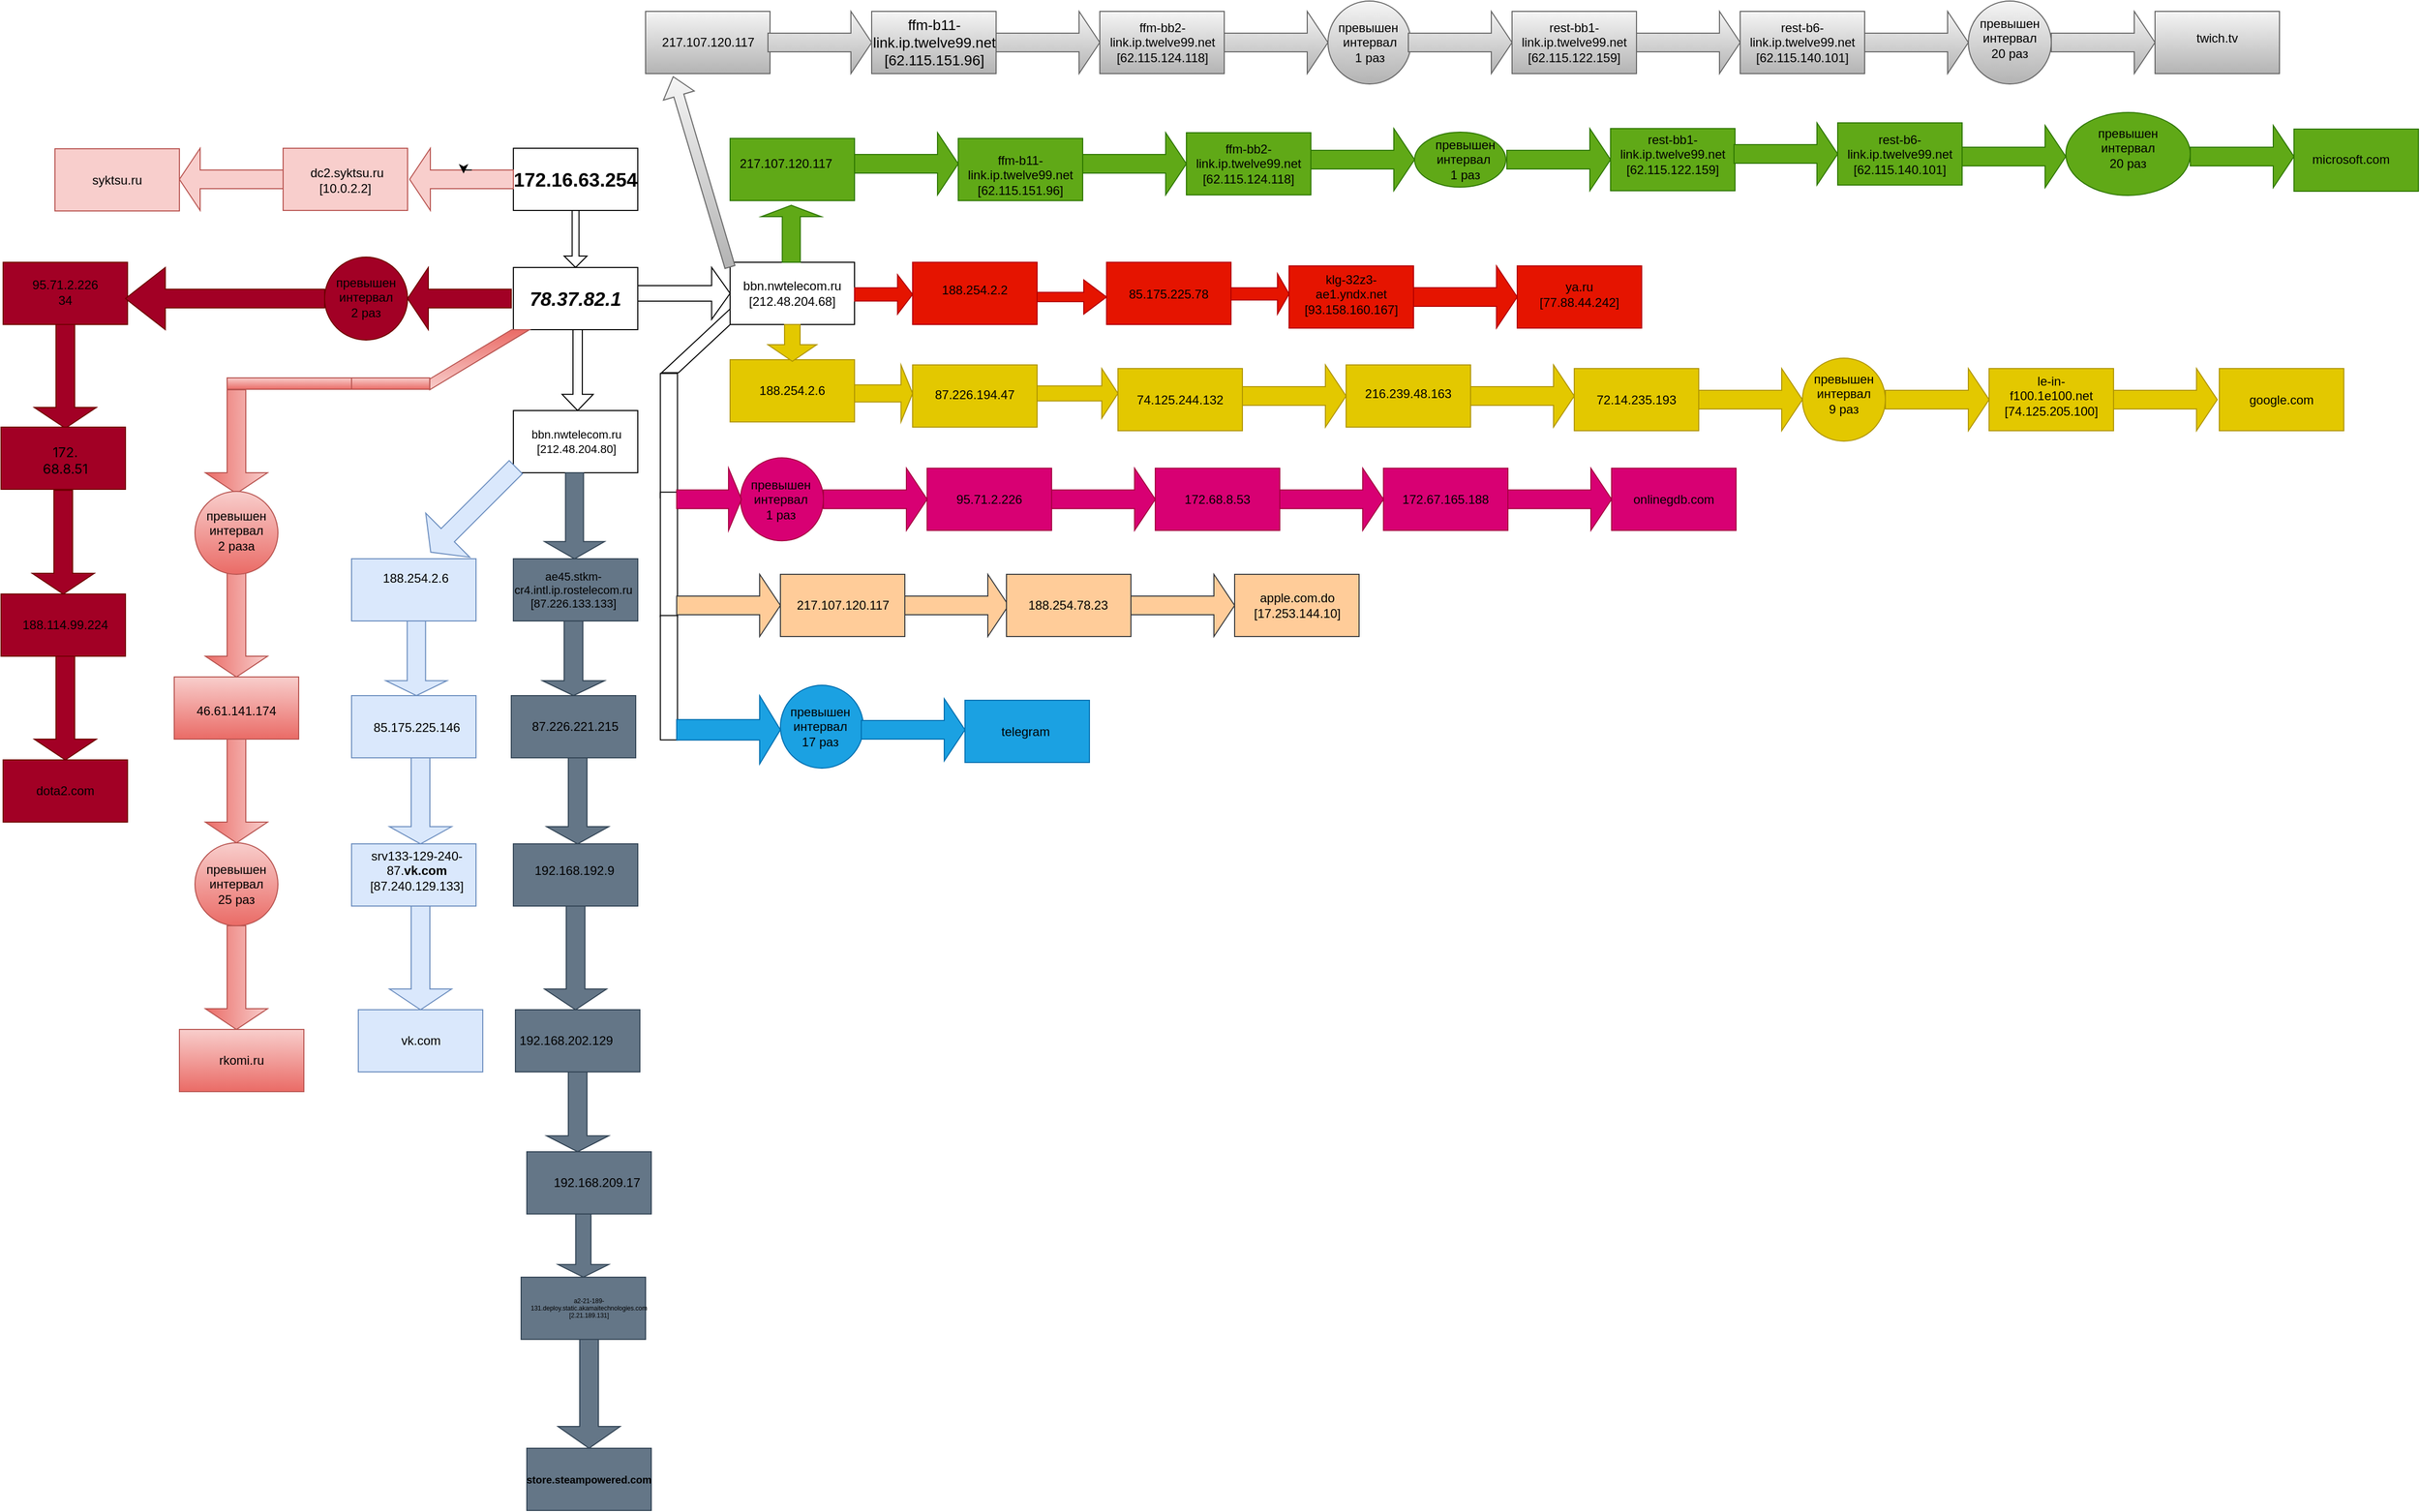 <mxfile version="24.7.14">
  <diagram name="Страница — 1" id="GY-MLNwlzy0YboAJLd_M">
    <mxGraphModel dx="4835" dy="3469" grid="1" gridSize="11" guides="1" tooltips="1" connect="1" arrows="1" fold="1" page="1" pageScale="1" pageWidth="827" pageHeight="1169" math="0" shadow="0">
      <root>
        <mxCell id="0" />
        <mxCell id="1" parent="0" />
        <mxCell id="PGxU8VDGN0wegS7x5cfL-422" value="" style="rounded=0;whiteSpace=wrap;html=1;" parent="1" vertex="1">
          <mxGeometry x="363" y="11" width="120" height="60" as="geometry" />
        </mxCell>
        <mxCell id="PGxU8VDGN0wegS7x5cfL-424" value="&lt;p align=&quot;center&quot; class=&quot;MsoNormal&quot;&gt;&lt;b&gt;&lt;span style=&quot;font-size: 14pt; line-height: 19.973px;&quot;&gt;172&lt;/span&gt;&lt;/b&gt;&lt;b style=&quot;background-color: initial;&quot;&gt;&lt;span style=&quot;font-size: 14pt; line-height: 19.973px;&quot;&gt;.16.63.254&lt;/span&gt;&lt;/b&gt;&lt;br&gt;&lt;/p&gt;" style="text;html=1;align=center;verticalAlign=middle;whiteSpace=wrap;rounded=0;" parent="1" vertex="1">
          <mxGeometry x="393" y="26" width="60" height="30" as="geometry" />
        </mxCell>
        <mxCell id="PGxU8VDGN0wegS7x5cfL-426" value="" style="shape=singleArrow;direction=south;whiteSpace=wrap;html=1;" parent="1" vertex="1">
          <mxGeometry x="412" y="71" width="22" height="55" as="geometry" />
        </mxCell>
        <mxCell id="PGxU8VDGN0wegS7x5cfL-427" value="" style="rounded=0;whiteSpace=wrap;html=1;" parent="1" vertex="1">
          <mxGeometry x="363" y="126" width="120" height="60" as="geometry" />
        </mxCell>
        <mxCell id="PGxU8VDGN0wegS7x5cfL-428" value="&lt;p class=&quot;MsoNormal&quot;&gt;&lt;b&gt;&lt;i&gt;&lt;span style=&quot;font-size: 14pt; line-height: 107%; font-family: Helvetica, sans-serif;&quot; lang=&quot;EN-US&quot;&gt;78.37.82.1&lt;/span&gt;&lt;/i&gt;&lt;/b&gt;&lt;span lang=&quot;EN-US&quot;&gt;&lt;/span&gt;&lt;/p&gt;" style="text;html=1;align=center;verticalAlign=middle;whiteSpace=wrap;rounded=0;" parent="1" vertex="1">
          <mxGeometry x="393" y="141" width="60" height="30" as="geometry" />
        </mxCell>
        <mxCell id="PGxU8VDGN0wegS7x5cfL-430" value="" style="rounded=0;whiteSpace=wrap;html=1;" parent="1" vertex="1">
          <mxGeometry x="363" y="264" width="120" height="60" as="geometry" />
        </mxCell>
        <mxCell id="PGxU8VDGN0wegS7x5cfL-431" value="&lt;p class=&quot;MsoNormal&quot;&gt;&lt;span lang=&quot;EN-US&quot;&gt;bbn.nwtelecom.ru&lt;br/&gt;[212.48.204.80]&lt;/span&gt;&lt;/p&gt;" style="text;html=1;align=center;verticalAlign=middle;whiteSpace=wrap;rounded=0;fontSize=11;" parent="1" vertex="1">
          <mxGeometry x="395" y="277" width="58" height="34" as="geometry" />
        </mxCell>
        <mxCell id="PGxU8VDGN0wegS7x5cfL-432" value="" style="shape=singleArrow;direction=south;whiteSpace=wrap;html=1;fillColor=#647687;fontColor=#ffffff;strokeColor=#314354;" parent="1" vertex="1">
          <mxGeometry x="393" y="324" width="58" height="83" as="geometry" />
        </mxCell>
        <mxCell id="PGxU8VDGN0wegS7x5cfL-433" value="" style="rounded=0;whiteSpace=wrap;html=1;fillColor=#647687;fontColor=#ffffff;strokeColor=#314354;" parent="1" vertex="1">
          <mxGeometry x="363" y="407" width="120" height="60" as="geometry" />
        </mxCell>
        <mxCell id="PGxU8VDGN0wegS7x5cfL-434" value="ae45.stkm-cr4.intl.ip.rostelecom.ru [87.226.133.133]" style="text;html=1;align=center;verticalAlign=middle;whiteSpace=wrap;rounded=0;fontSize=11;" parent="1" vertex="1">
          <mxGeometry x="391" y="422" width="60" height="30" as="geometry" />
        </mxCell>
        <mxCell id="PGxU8VDGN0wegS7x5cfL-435" value="" style="shape=singleArrow;direction=south;whiteSpace=wrap;html=1;fillColor=#647687;fontColor=#ffffff;strokeColor=#314354;" parent="1" vertex="1">
          <mxGeometry x="391" y="467" width="60" height="72" as="geometry" />
        </mxCell>
        <mxCell id="PGxU8VDGN0wegS7x5cfL-436" value="" style="rounded=0;whiteSpace=wrap;html=1;fillColor=#647687;fontColor=#ffffff;strokeColor=#314354;" parent="1" vertex="1">
          <mxGeometry x="361" y="539" width="120" height="60" as="geometry" />
        </mxCell>
        <mxCell id="PGxU8VDGN0wegS7x5cfL-437" value="&amp;nbsp;87.226.221.215" style="text;html=1;align=center;verticalAlign=middle;whiteSpace=wrap;rounded=0;" parent="1" vertex="1">
          <mxGeometry x="391" y="554" width="60" height="30" as="geometry" />
        </mxCell>
        <mxCell id="PGxU8VDGN0wegS7x5cfL-438" value="" style="shape=singleArrow;direction=south;whiteSpace=wrap;html=1;fillColor=#647687;fontColor=#ffffff;strokeColor=#314354;" parent="1" vertex="1">
          <mxGeometry x="395" y="599" width="60" height="83" as="geometry" />
        </mxCell>
        <mxCell id="PGxU8VDGN0wegS7x5cfL-439" value="" style="rounded=0;whiteSpace=wrap;html=1;fillColor=#647687;fontColor=#ffffff;strokeColor=#314354;" parent="1" vertex="1">
          <mxGeometry x="363" y="682" width="120" height="60" as="geometry" />
        </mxCell>
        <mxCell id="PGxU8VDGN0wegS7x5cfL-440" value="192.168.192.9" style="text;html=1;align=center;verticalAlign=middle;whiteSpace=wrap;rounded=0;" parent="1" vertex="1">
          <mxGeometry x="392" y="693" width="60" height="30" as="geometry" />
        </mxCell>
        <mxCell id="PGxU8VDGN0wegS7x5cfL-442" value="" style="rounded=0;whiteSpace=wrap;html=1;fillColor=#647687;fontColor=#ffffff;strokeColor=#314354;" parent="1" vertex="1">
          <mxGeometry x="365" y="842" width="120" height="60" as="geometry" />
        </mxCell>
        <mxCell id="PGxU8VDGN0wegS7x5cfL-443" value="192.168.202.129" style="text;html=1;align=center;verticalAlign=middle;whiteSpace=wrap;rounded=0;" parent="1" vertex="1">
          <mxGeometry x="384" y="857" width="60" height="30" as="geometry" />
        </mxCell>
        <mxCell id="PGxU8VDGN0wegS7x5cfL-444" value="" style="shape=singleArrow;direction=south;whiteSpace=wrap;html=1;fillColor=#647687;fontColor=#ffffff;strokeColor=#314354;" parent="1" vertex="1">
          <mxGeometry x="395" y="902" width="60" height="77" as="geometry" />
        </mxCell>
        <mxCell id="PGxU8VDGN0wegS7x5cfL-445" value="" style="rounded=0;whiteSpace=wrap;html=1;fillColor=#647687;fontColor=#ffffff;strokeColor=#314354;" parent="1" vertex="1">
          <mxGeometry x="376" y="979" width="120" height="60" as="geometry" />
        </mxCell>
        <mxCell id="PGxU8VDGN0wegS7x5cfL-446" value="&amp;nbsp;192.168.209.17" style="text;html=1;align=center;verticalAlign=middle;whiteSpace=wrap;rounded=0;" parent="1" vertex="1">
          <mxGeometry x="412" y="994" width="60" height="30" as="geometry" />
        </mxCell>
        <mxCell id="PGxU8VDGN0wegS7x5cfL-447" value="" style="shape=singleArrow;direction=south;whiteSpace=wrap;html=1;fillColor=#647687;fontColor=#ffffff;strokeColor=#314354;" parent="1" vertex="1">
          <mxGeometry x="406" y="1039" width="49" height="61" as="geometry" />
        </mxCell>
        <mxCell id="PGxU8VDGN0wegS7x5cfL-448" value="" style="rounded=0;whiteSpace=wrap;html=1;fillColor=#647687;fontColor=#ffffff;strokeColor=#314354;" parent="1" vertex="1">
          <mxGeometry x="370.5" y="1100" width="120" height="60" as="geometry" />
        </mxCell>
        <mxCell id="PGxU8VDGN0wegS7x5cfL-449" value="a2-21-189-131.deploy.static.akamaitechnologies.com [2.21.189.131]" style="text;html=1;align=center;verticalAlign=middle;whiteSpace=wrap;rounded=0;fontSize=6;" parent="1" vertex="1">
          <mxGeometry x="406" y="1115" width="60" height="30" as="geometry" />
        </mxCell>
        <mxCell id="PGxU8VDGN0wegS7x5cfL-454" value="" style="rounded=0;whiteSpace=wrap;html=1;fillColor=#dae8fc;strokeColor=#6c8ebf;" parent="1" vertex="1">
          <mxGeometry x="207" y="407" width="120" height="60" as="geometry" />
        </mxCell>
        <mxCell id="PGxU8VDGN0wegS7x5cfL-455" value="188.254.2.6" style="text;html=1;align=center;verticalAlign=middle;whiteSpace=wrap;rounded=0;" parent="1" vertex="1">
          <mxGeometry x="239" y="411" width="60" height="30" as="geometry" />
        </mxCell>
        <mxCell id="PGxU8VDGN0wegS7x5cfL-456" value="" style="shape=singleArrow;direction=west;whiteSpace=wrap;html=1;rotation=-45;fillColor=#dae8fc;strokeColor=#6c8ebf;" parent="1" vertex="1">
          <mxGeometry x="266.34" y="329.66" width="116" height="60" as="geometry" />
        </mxCell>
        <mxCell id="PGxU8VDGN0wegS7x5cfL-458" value="" style="rounded=0;whiteSpace=wrap;html=1;fillColor=#dae8fc;strokeColor=#6c8ebf;" parent="1" vertex="1">
          <mxGeometry x="207" y="539" width="120" height="60" as="geometry" />
        </mxCell>
        <mxCell id="PGxU8VDGN0wegS7x5cfL-459" value="85.175.225.146" style="text;html=1;align=center;verticalAlign=middle;whiteSpace=wrap;rounded=0;" parent="1" vertex="1">
          <mxGeometry x="240" y="555" width="60" height="30" as="geometry" />
        </mxCell>
        <mxCell id="PGxU8VDGN0wegS7x5cfL-460" value="" style="shape=singleArrow;direction=south;whiteSpace=wrap;html=1;fillColor=#dae8fc;strokeColor=#6c8ebf;" parent="1" vertex="1">
          <mxGeometry x="240" y="467" width="59" height="72" as="geometry" />
        </mxCell>
        <mxCell id="PGxU8VDGN0wegS7x5cfL-461" value="" style="rounded=0;whiteSpace=wrap;html=1;fillColor=#dae8fc;strokeColor=#6c8ebf;" parent="1" vertex="1">
          <mxGeometry x="207" y="682" width="120" height="60" as="geometry" />
        </mxCell>
        <mxCell id="PGxU8VDGN0wegS7x5cfL-462" value="srv133-129-240-87.&lt;b&gt;vk.com&lt;/b&gt; [87.240.129.133]" style="text;html=1;align=center;verticalAlign=middle;whiteSpace=wrap;rounded=0;" parent="1" vertex="1">
          <mxGeometry x="235.5" y="693" width="68" height="30" as="geometry" />
        </mxCell>
        <mxCell id="PGxU8VDGN0wegS7x5cfL-466" value="" style="shape=singleArrow;whiteSpace=wrap;html=1;" parent="1" vertex="1">
          <mxGeometry x="483" y="126" width="89" height="50" as="geometry" />
        </mxCell>
        <mxCell id="PGxU8VDGN0wegS7x5cfL-467" value="" style="rounded=0;whiteSpace=wrap;html=1;" parent="1" vertex="1">
          <mxGeometry x="572" y="121" width="120" height="60" as="geometry" />
        </mxCell>
        <mxCell id="PGxU8VDGN0wegS7x5cfL-468" value="bbn.nwtelecom.ru [212.48.204.68]" style="text;html=1;align=center;verticalAlign=middle;whiteSpace=wrap;rounded=0;" parent="1" vertex="1">
          <mxGeometry x="602" y="136" width="60" height="30" as="geometry" />
        </mxCell>
        <mxCell id="PGxU8VDGN0wegS7x5cfL-469" value="" style="shape=singleArrow;whiteSpace=wrap;html=1;arrowWidth=0.333;arrowSize=0.26;fillColor=#e51400;fontColor=#ffffff;strokeColor=#B20000;" parent="1" vertex="1">
          <mxGeometry x="692" y="133" width="56" height="38" as="geometry" />
        </mxCell>
        <mxCell id="PGxU8VDGN0wegS7x5cfL-470" value="" style="rounded=0;whiteSpace=wrap;html=1;fillColor=#e51400;fontColor=#ffffff;strokeColor=#B20000;" parent="1" vertex="1">
          <mxGeometry x="748" y="121" width="120" height="60" as="geometry" />
        </mxCell>
        <mxCell id="PGxU8VDGN0wegS7x5cfL-471" value="188.254.2.2" style="text;html=1;align=center;verticalAlign=middle;whiteSpace=wrap;rounded=0;" parent="1" vertex="1">
          <mxGeometry x="778" y="133" width="60" height="30" as="geometry" />
        </mxCell>
        <mxCell id="PGxU8VDGN0wegS7x5cfL-472" value="" style="shape=singleArrow;whiteSpace=wrap;html=1;arrowWidth=0.273;arrowSize=0.328;fillColor=#e51400;fontColor=#ffffff;strokeColor=#B20000;" parent="1" vertex="1">
          <mxGeometry x="868" y="138" width="67" height="33" as="geometry" />
        </mxCell>
        <mxCell id="PGxU8VDGN0wegS7x5cfL-473" value="" style="rounded=0;whiteSpace=wrap;html=1;fillColor=#e51400;fontColor=#ffffff;strokeColor=#B20000;" parent="1" vertex="1">
          <mxGeometry x="935" y="121" width="120" height="60" as="geometry" />
        </mxCell>
        <mxCell id="PGxU8VDGN0wegS7x5cfL-474" value="85.175.225.78" style="text;html=1;align=center;verticalAlign=middle;whiteSpace=wrap;rounded=0;" parent="1" vertex="1">
          <mxGeometry x="965" y="137" width="60" height="30" as="geometry" />
        </mxCell>
        <mxCell id="PGxU8VDGN0wegS7x5cfL-475" value="" style="shape=singleArrow;whiteSpace=wrap;html=1;fillColor=#e51400;fontColor=#ffffff;strokeColor=#B20000;" parent="1" vertex="1">
          <mxGeometry x="1055" y="132" width="56" height="39" as="geometry" />
        </mxCell>
        <mxCell id="PGxU8VDGN0wegS7x5cfL-476" value="" style="rounded=0;whiteSpace=wrap;html=1;fillColor=#e51400;fontColor=#ffffff;strokeColor=#B20000;" parent="1" vertex="1">
          <mxGeometry x="1111" y="124.5" width="120" height="60" as="geometry" />
        </mxCell>
        <mxCell id="PGxU8VDGN0wegS7x5cfL-477" value="klg-32z3-ae1.yndx.net [93.158.160.167]" style="text;html=1;align=center;verticalAlign=middle;whiteSpace=wrap;rounded=0;" parent="1" vertex="1">
          <mxGeometry x="1141" y="137" width="60" height="30" as="geometry" />
        </mxCell>
        <mxCell id="PGxU8VDGN0wegS7x5cfL-478" value="" style="shape=singleArrow;whiteSpace=wrap;html=1;fillColor=#e51400;fontColor=#ffffff;strokeColor=#B20000;" parent="1" vertex="1">
          <mxGeometry x="1231" y="124.5" width="100" height="60" as="geometry" />
        </mxCell>
        <mxCell id="PGxU8VDGN0wegS7x5cfL-479" value="" style="rounded=0;whiteSpace=wrap;html=1;fillColor=#e51400;fontColor=#ffffff;strokeColor=#B20000;" parent="1" vertex="1">
          <mxGeometry x="1331" y="124.5" width="120" height="60" as="geometry" />
        </mxCell>
        <mxCell id="PGxU8VDGN0wegS7x5cfL-480" value="ya.ru [77.88.44.242]" style="text;html=1;align=center;verticalAlign=middle;whiteSpace=wrap;rounded=0;" parent="1" vertex="1">
          <mxGeometry x="1361" y="137" width="60" height="30" as="geometry" />
        </mxCell>
        <mxCell id="PGxU8VDGN0wegS7x5cfL-482" value="" style="rounded=0;whiteSpace=wrap;html=1;fillColor=#e3c800;fontColor=#000000;strokeColor=#B09500;" parent="1" vertex="1">
          <mxGeometry x="572" y="215" width="120" height="60" as="geometry" />
        </mxCell>
        <mxCell id="PGxU8VDGN0wegS7x5cfL-483" value="188.254.2.6" style="text;html=1;align=center;verticalAlign=middle;whiteSpace=wrap;rounded=0;" parent="1" vertex="1">
          <mxGeometry x="602" y="230" width="60" height="30" as="geometry" />
        </mxCell>
        <mxCell id="PGxU8VDGN0wegS7x5cfL-484" value="" style="shape=singleArrow;direction=south;whiteSpace=wrap;html=1;arrowWidth=0.319;arrowSize=0.451;fillColor=#e3c800;fontColor=#000000;strokeColor=#B09500;" parent="1" vertex="1">
          <mxGeometry x="608.5" y="181" width="47" height="35.5" as="geometry" />
        </mxCell>
        <mxCell id="PGxU8VDGN0wegS7x5cfL-485" value="" style="shape=singleArrow;whiteSpace=wrap;html=1;fillColor=#e3c800;fontColor=#000000;strokeColor=#B09500;" parent="1" vertex="1">
          <mxGeometry x="692" y="220" width="56" height="55" as="geometry" />
        </mxCell>
        <mxCell id="PGxU8VDGN0wegS7x5cfL-486" value="" style="rounded=0;whiteSpace=wrap;html=1;fillColor=#e3c800;fontColor=#000000;strokeColor=#B09500;" parent="1" vertex="1">
          <mxGeometry x="748" y="220" width="120" height="60" as="geometry" />
        </mxCell>
        <mxCell id="PGxU8VDGN0wegS7x5cfL-487" value="87.226.194.47" style="text;html=1;align=center;verticalAlign=middle;whiteSpace=wrap;rounded=0;" parent="1" vertex="1">
          <mxGeometry x="778" y="234" width="60" height="30" as="geometry" />
        </mxCell>
        <mxCell id="PGxU8VDGN0wegS7x5cfL-488" value="" style="shape=singleArrow;whiteSpace=wrap;html=1;fillColor=#e3c800;fontColor=#000000;strokeColor=#B09500;" parent="1" vertex="1">
          <mxGeometry x="868" y="223.5" width="78" height="48" as="geometry" />
        </mxCell>
        <mxCell id="PGxU8VDGN0wegS7x5cfL-489" value="" style="rounded=0;whiteSpace=wrap;html=1;fillColor=#e3c800;fontColor=#000000;strokeColor=#B09500;" parent="1" vertex="1">
          <mxGeometry x="946" y="223.5" width="120" height="60" as="geometry" />
        </mxCell>
        <mxCell id="PGxU8VDGN0wegS7x5cfL-490" value="74.125.244.132" style="text;html=1;align=center;verticalAlign=middle;whiteSpace=wrap;rounded=0;" parent="1" vertex="1">
          <mxGeometry x="976" y="238.5" width="60" height="30" as="geometry" />
        </mxCell>
        <mxCell id="PGxU8VDGN0wegS7x5cfL-491" value="" style="shape=singleArrow;whiteSpace=wrap;html=1;fillColor=#e3c800;fontColor=#000000;strokeColor=#B09500;" parent="1" vertex="1">
          <mxGeometry x="1066" y="220" width="100" height="60" as="geometry" />
        </mxCell>
        <mxCell id="PGxU8VDGN0wegS7x5cfL-492" value="" style="rounded=0;whiteSpace=wrap;html=1;fillColor=#e3c800;fontColor=#000000;strokeColor=#B09500;" parent="1" vertex="1">
          <mxGeometry x="1166" y="220" width="120" height="60" as="geometry" />
        </mxCell>
        <mxCell id="PGxU8VDGN0wegS7x5cfL-493" value="216.239.48.163" style="text;html=1;align=center;verticalAlign=middle;whiteSpace=wrap;rounded=0;" parent="1" vertex="1">
          <mxGeometry x="1196" y="232.5" width="60" height="30" as="geometry" />
        </mxCell>
        <mxCell id="PGxU8VDGN0wegS7x5cfL-494" value="" style="shape=singleArrow;whiteSpace=wrap;html=1;fillColor=#e3c800;fontColor=#000000;strokeColor=#B09500;" parent="1" vertex="1">
          <mxGeometry x="1286" y="220" width="100" height="60" as="geometry" />
        </mxCell>
        <mxCell id="PGxU8VDGN0wegS7x5cfL-495" value="" style="rounded=0;whiteSpace=wrap;html=1;fillColor=#e3c800;fontColor=#000000;strokeColor=#B09500;" parent="1" vertex="1">
          <mxGeometry x="1386" y="223.5" width="120" height="60" as="geometry" />
        </mxCell>
        <mxCell id="PGxU8VDGN0wegS7x5cfL-496" value="72.14.235.193" style="text;html=1;align=center;verticalAlign=middle;whiteSpace=wrap;rounded=0;" parent="1" vertex="1">
          <mxGeometry x="1416" y="238.5" width="60" height="30" as="geometry" />
        </mxCell>
        <mxCell id="PGxU8VDGN0wegS7x5cfL-497" value="" style="shape=singleArrow;whiteSpace=wrap;html=1;fillColor=#e3c800;fontColor=#000000;strokeColor=#B09500;" parent="1" vertex="1">
          <mxGeometry x="1506" y="223.5" width="100" height="60" as="geometry" />
        </mxCell>
        <mxCell id="PGxU8VDGN0wegS7x5cfL-498" value="" style="rounded=0;whiteSpace=wrap;html=1;fillColor=#e3c800;fontColor=#000000;strokeColor=#B09500;" parent="1" vertex="1">
          <mxGeometry x="1786" y="223.5" width="120" height="60" as="geometry" />
        </mxCell>
        <mxCell id="PGxU8VDGN0wegS7x5cfL-499" value="le-in-f100.1e100.net [74.125.205.100]" style="text;html=1;align=center;verticalAlign=middle;whiteSpace=wrap;rounded=0;" parent="1" vertex="1">
          <mxGeometry x="1816" y="235" width="60" height="30" as="geometry" />
        </mxCell>
        <mxCell id="PGxU8VDGN0wegS7x5cfL-500" value="" style="shape=singleArrow;whiteSpace=wrap;html=1;fillColor=#e3c800;fontColor=#000000;strokeColor=#B09500;" parent="1" vertex="1">
          <mxGeometry x="1906" y="223.5" width="100" height="60" as="geometry" />
        </mxCell>
        <mxCell id="PGxU8VDGN0wegS7x5cfL-501" value="" style="rounded=0;whiteSpace=wrap;html=1;fillColor=#e3c800;fontColor=#000000;strokeColor=#B09500;" parent="1" vertex="1">
          <mxGeometry x="2008" y="223.5" width="120" height="60" as="geometry" />
        </mxCell>
        <mxCell id="PGxU8VDGN0wegS7x5cfL-502" value="google.com" style="text;html=1;align=center;verticalAlign=middle;whiteSpace=wrap;rounded=0;" parent="1" vertex="1">
          <mxGeometry x="2038" y="238.5" width="60" height="30" as="geometry" />
        </mxCell>
        <mxCell id="PGxU8VDGN0wegS7x5cfL-503" value="" style="ellipse;whiteSpace=wrap;html=1;aspect=fixed;fillColor=#e3c800;fontColor=#000000;strokeColor=#B09500;" parent="1" vertex="1">
          <mxGeometry x="1606" y="213.5" width="80" height="80" as="geometry" />
        </mxCell>
        <mxCell id="PGxU8VDGN0wegS7x5cfL-504" value="превышен интервал 9 раз" style="text;html=1;align=center;verticalAlign=middle;whiteSpace=wrap;rounded=0;" parent="1" vertex="1">
          <mxGeometry x="1616" y="232.5" width="60" height="30" as="geometry" />
        </mxCell>
        <mxCell id="PGxU8VDGN0wegS7x5cfL-506" value="" style="rounded=0;whiteSpace=wrap;html=1;fillColor=#f8cecc;strokeColor=#b85450;" parent="1" vertex="1">
          <mxGeometry x="141" y="11" width="120" height="60" as="geometry" />
        </mxCell>
        <mxCell id="PGxU8VDGN0wegS7x5cfL-507" value="&amp;nbsp;dc2.syktsu.ru [10.0.2.2]" style="text;html=1;align=center;verticalAlign=middle;whiteSpace=wrap;rounded=0;" parent="1" vertex="1">
          <mxGeometry x="171" y="26.5" width="60" height="30" as="geometry" />
        </mxCell>
        <mxCell id="PGxU8VDGN0wegS7x5cfL-508" value="" style="shape=singleArrow;direction=north;whiteSpace=wrap;html=1;fillColor=#60a917;fontColor=#ffffff;strokeColor=#2D7600;" parent="1" vertex="1">
          <mxGeometry x="602" y="66" width="58" height="55" as="geometry" />
        </mxCell>
        <mxCell id="PGxU8VDGN0wegS7x5cfL-509" value="" style="rounded=0;whiteSpace=wrap;html=1;fillColor=#60a917;fontColor=#ffffff;strokeColor=#2D7600;" parent="1" vertex="1">
          <mxGeometry x="572" y="1.5" width="120" height="60" as="geometry" />
        </mxCell>
        <mxCell id="PGxU8VDGN0wegS7x5cfL-510" value="217.107.120.117" style="text;html=1;align=center;verticalAlign=middle;whiteSpace=wrap;rounded=0;" parent="1" vertex="1">
          <mxGeometry x="595.5" y="11" width="60" height="30" as="geometry" />
        </mxCell>
        <mxCell id="PGxU8VDGN0wegS7x5cfL-511" value="" style="shape=singleArrow;whiteSpace=wrap;html=1;fillColor=#60a917;fontColor=#ffffff;strokeColor=#2D7600;" parent="1" vertex="1">
          <mxGeometry x="692" y="-4" width="100" height="60" as="geometry" />
        </mxCell>
        <mxCell id="PGxU8VDGN0wegS7x5cfL-512" value="" style="rounded=0;whiteSpace=wrap;html=1;fillColor=#60a917;fontColor=#ffffff;strokeColor=#2D7600;" parent="1" vertex="1">
          <mxGeometry x="792" y="1.5" width="120" height="60" as="geometry" />
        </mxCell>
        <mxCell id="PGxU8VDGN0wegS7x5cfL-513" value="ffm-b11-link.ip.twelve99.net [62.115.151.96]" style="text;html=1;align=center;verticalAlign=middle;whiteSpace=wrap;rounded=0;" parent="1" vertex="1">
          <mxGeometry x="822" y="22" width="60" height="30" as="geometry" />
        </mxCell>
        <mxCell id="PGxU8VDGN0wegS7x5cfL-514" value="" style="shape=singleArrow;whiteSpace=wrap;html=1;fillColor=#60a917;fontColor=#ffffff;strokeColor=#2D7600;" parent="1" vertex="1">
          <mxGeometry x="912" y="-4" width="100" height="60" as="geometry" />
        </mxCell>
        <mxCell id="PGxU8VDGN0wegS7x5cfL-515" value="" style="rounded=0;whiteSpace=wrap;html=1;fillColor=#60a917;fontColor=#ffffff;strokeColor=#2D7600;" parent="1" vertex="1">
          <mxGeometry x="1012" y="-4" width="120" height="60" as="geometry" />
        </mxCell>
        <mxCell id="PGxU8VDGN0wegS7x5cfL-516" value="ffm-bb2-link.ip.twelve99.net [62.115.124.118]" style="text;html=1;align=center;verticalAlign=middle;whiteSpace=wrap;rounded=0;" parent="1" vertex="1">
          <mxGeometry x="1042" y="11" width="60" height="30" as="geometry" />
        </mxCell>
        <mxCell id="PGxU8VDGN0wegS7x5cfL-517" value="" style="shape=singleArrow;whiteSpace=wrap;html=1;fillColor=#60a917;fontColor=#ffffff;strokeColor=#2D7600;" parent="1" vertex="1">
          <mxGeometry x="1132" y="-8" width="100" height="60" as="geometry" />
        </mxCell>
        <mxCell id="PGxU8VDGN0wegS7x5cfL-518" value="" style="rounded=0;whiteSpace=wrap;html=1;fillColor=#60a917;fontColor=#ffffff;strokeColor=#2D7600;" parent="1" vertex="1">
          <mxGeometry x="1421" y="-8" width="120" height="60" as="geometry" />
        </mxCell>
        <mxCell id="PGxU8VDGN0wegS7x5cfL-519" value="rest-bb1-link.ip.twelve99.net [62.115.122.159]" style="text;html=1;align=center;verticalAlign=middle;whiteSpace=wrap;rounded=0;" parent="1" vertex="1">
          <mxGeometry x="1451" y="1.5" width="60" height="30" as="geometry" />
        </mxCell>
        <mxCell id="PGxU8VDGN0wegS7x5cfL-520" value="" style="ellipse;whiteSpace=wrap;html=1;fillColor=#60a917;fontColor=#ffffff;strokeColor=#2D7600;" parent="1" vertex="1">
          <mxGeometry x="1232" y="-4.5" width="88" height="53" as="geometry" />
        </mxCell>
        <mxCell id="PGxU8VDGN0wegS7x5cfL-521" value="превышен интервал&amp;nbsp; 1 раз" style="text;html=1;align=center;verticalAlign=middle;whiteSpace=wrap;rounded=0;" parent="1" vertex="1">
          <mxGeometry x="1251" y="7" width="60" height="30" as="geometry" />
        </mxCell>
        <mxCell id="PGxU8VDGN0wegS7x5cfL-522" value="" style="shape=singleArrow;whiteSpace=wrap;html=1;fillColor=#60a917;fontColor=#ffffff;strokeColor=#2D7600;" parent="1" vertex="1">
          <mxGeometry x="1540" y="-13.5" width="100" height="60" as="geometry" />
        </mxCell>
        <mxCell id="PGxU8VDGN0wegS7x5cfL-523" value="" style="rounded=0;whiteSpace=wrap;html=1;fillColor=#60a917;fontColor=#ffffff;strokeColor=#2D7600;" parent="1" vertex="1">
          <mxGeometry x="1640" y="-13.5" width="120" height="60" as="geometry" />
        </mxCell>
        <UserObject label="rest-b6-link.ip.twelve99.net [62.115.140.101]" link="rest-b6-link.ip.twelve99.net [62.115.140.101]" id="PGxU8VDGN0wegS7x5cfL-524">
          <mxCell style="text;html=1;align=center;verticalAlign=middle;whiteSpace=wrap;rounded=0;" parent="1" vertex="1">
            <mxGeometry x="1670" y="1.5" width="60" height="30" as="geometry" />
          </mxCell>
        </UserObject>
        <mxCell id="PGxU8VDGN0wegS7x5cfL-525" value="" style="shape=singleArrow;whiteSpace=wrap;html=1;fillColor=#60a917;fontColor=#ffffff;strokeColor=#2D7600;" parent="1" vertex="1">
          <mxGeometry x="1760" y="-11" width="100" height="60" as="geometry" />
        </mxCell>
        <mxCell id="PGxU8VDGN0wegS7x5cfL-528" value="" style="ellipse;whiteSpace=wrap;html=1;fillColor=#60a917;fontColor=#ffffff;strokeColor=#2D7600;" parent="1" vertex="1">
          <mxGeometry x="1860" y="-23.5" width="120" height="80" as="geometry" />
        </mxCell>
        <mxCell id="PGxU8VDGN0wegS7x5cfL-529" value="превышен интервал 20 раз" style="text;html=1;align=center;verticalAlign=middle;whiteSpace=wrap;rounded=0;" parent="1" vertex="1">
          <mxGeometry x="1890" y="-4" width="60" height="30" as="geometry" />
        </mxCell>
        <mxCell id="YT3_mh6qFji9WtJDmBx7-2" value="" style="shape=singleArrow;direction=south;whiteSpace=wrap;html=1;fillColor=#647687;fontColor=#ffffff;strokeColor=#314354;" parent="1" vertex="1">
          <mxGeometry x="406" y="1160" width="60" height="105" as="geometry" />
        </mxCell>
        <mxCell id="YT3_mh6qFji9WtJDmBx7-3" value="" style="rounded=0;whiteSpace=wrap;html=1;fillColor=#647687;fontColor=#ffffff;strokeColor=#314354;" parent="1" vertex="1">
          <mxGeometry x="376" y="1265" width="120" height="60" as="geometry" />
        </mxCell>
        <mxCell id="YT3_mh6qFji9WtJDmBx7-4" value="store.steampowered.com" style="text;html=1;align=center;verticalAlign=middle;whiteSpace=wrap;rounded=0;fontStyle=1;fontSize=10;" parent="1" vertex="1">
          <mxGeometry x="406" y="1280" width="60" height="30" as="geometry" />
        </mxCell>
        <mxCell id="YT3_mh6qFji9WtJDmBx7-5" value="" style="shape=singleArrow;direction=south;whiteSpace=wrap;html=1;" parent="1" vertex="1">
          <mxGeometry x="410" y="186" width="30" height="78" as="geometry" />
        </mxCell>
        <mxCell id="YT3_mh6qFji9WtJDmBx7-6" value="" style="shape=singleArrow;whiteSpace=wrap;html=1;fillColor=#60a917;fontColor=#ffffff;strokeColor=#2D7600;" parent="1" vertex="1">
          <mxGeometry x="1980" y="-11" width="100" height="60" as="geometry" />
        </mxCell>
        <mxCell id="YT3_mh6qFji9WtJDmBx7-8" value="" style="rounded=0;whiteSpace=wrap;html=1;fillColor=#60a917;fontColor=#ffffff;strokeColor=#2D7600;" parent="1" vertex="1">
          <mxGeometry x="2080" y="-7.5" width="120" height="60" as="geometry" />
        </mxCell>
        <mxCell id="YT3_mh6qFji9WtJDmBx7-9" value="microsoft.com" style="text;html=1;align=center;verticalAlign=middle;whiteSpace=wrap;rounded=0;" parent="1" vertex="1">
          <mxGeometry x="2105" y="7" width="60" height="30" as="geometry" />
        </mxCell>
        <mxCell id="YT3_mh6qFji9WtJDmBx7-10" value="" style="shape=singleArrow;direction=west;whiteSpace=wrap;html=1;fillColor=#f8cecc;strokeColor=#b85450;" parent="1" vertex="1">
          <mxGeometry x="41" y="11" width="100" height="60" as="geometry" />
        </mxCell>
        <mxCell id="YT3_mh6qFji9WtJDmBx7-11" value="" style="shape=singleArrow;direction=west;whiteSpace=wrap;html=1;fillColor=#f8cecc;strokeColor=#b85450;" parent="1" vertex="1">
          <mxGeometry x="263" y="11" width="100" height="60" as="geometry" />
        </mxCell>
        <mxCell id="YT3_mh6qFji9WtJDmBx7-12" value="" style="rounded=0;whiteSpace=wrap;html=1;fillColor=#f8cecc;strokeColor=#b85450;" parent="1" vertex="1">
          <mxGeometry x="-79" y="11.5" width="120" height="60" as="geometry" />
        </mxCell>
        <mxCell id="YT3_mh6qFji9WtJDmBx7-13" value="syktsu.ru" style="text;html=1;align=center;verticalAlign=middle;whiteSpace=wrap;rounded=0;" parent="1" vertex="1">
          <mxGeometry x="-49" y="26.5" width="60" height="30" as="geometry" />
        </mxCell>
        <mxCell id="YT3_mh6qFji9WtJDmBx7-14" style="edgeStyle=orthogonalEdgeStyle;rounded=0;orthogonalLoop=1;jettySize=auto;html=1;exitX=0;exitY=0;exitDx=40;exitDy=39;exitPerimeter=0;entryX=0.48;entryY=0.593;entryDx=0;entryDy=0;entryPerimeter=0;" parent="1" source="YT3_mh6qFji9WtJDmBx7-11" target="YT3_mh6qFji9WtJDmBx7-11" edge="1">
          <mxGeometry relative="1" as="geometry" />
        </mxCell>
        <mxCell id="YT3_mh6qFji9WtJDmBx7-19" value="" style="shape=singleArrow;direction=south;whiteSpace=wrap;html=1;fillColor=#dae8fc;strokeColor=#6c8ebf;" parent="1" vertex="1">
          <mxGeometry x="243.5" y="599" width="60" height="83" as="geometry" />
        </mxCell>
        <mxCell id="YT3_mh6qFji9WtJDmBx7-21" value="" style="shape=singleArrow;direction=south;whiteSpace=wrap;html=1;fillColor=#dae8fc;strokeColor=#6c8ebf;" parent="1" vertex="1">
          <mxGeometry x="243.5" y="742" width="60" height="100" as="geometry" />
        </mxCell>
        <mxCell id="YT3_mh6qFji9WtJDmBx7-22" value="" style="rounded=0;whiteSpace=wrap;html=1;fillColor=#dae8fc;strokeColor=#6c8ebf;" parent="1" vertex="1">
          <mxGeometry x="213.5" y="842" width="120" height="60" as="geometry" />
        </mxCell>
        <mxCell id="YT3_mh6qFji9WtJDmBx7-23" value="vk.com" style="text;html=1;align=center;verticalAlign=middle;whiteSpace=wrap;rounded=0;" parent="1" vertex="1">
          <mxGeometry x="243.5" y="857" width="60" height="30" as="geometry" />
        </mxCell>
        <mxCell id="YT3_mh6qFji9WtJDmBx7-28" value="" style="shape=singleArrow;direction=south;whiteSpace=wrap;html=1;fillColor=#647687;fontColor=#ffffff;strokeColor=#314354;" parent="1" vertex="1">
          <mxGeometry x="393" y="742" width="60" height="100" as="geometry" />
        </mxCell>
        <mxCell id="YT3_mh6qFji9WtJDmBx7-31" value="" style="shape=singleArrow;whiteSpace=wrap;html=1;fillColor=#e3c800;fontColor=#000000;strokeColor=#B09500;" parent="1" vertex="1">
          <mxGeometry x="1686" y="223.5" width="100" height="60" as="geometry" />
        </mxCell>
        <mxCell id="YT3_mh6qFji9WtJDmBx7-33" value="" style="shape=singleArrow;whiteSpace=wrap;html=1;fillColor=#60a917;fontColor=#ffffff;strokeColor=#2D7600;" parent="1" vertex="1">
          <mxGeometry x="1321" y="-8" width="100" height="60" as="geometry" />
        </mxCell>
        <mxCell id="YT3_mh6qFji9WtJDmBx7-38" value="" style="shape=flexArrow;endArrow=classic;html=1;rounded=0;fillColor=#f5f5f5;gradientColor=#b3b3b3;strokeColor=#666666;" parent="1" edge="1">
          <mxGeometry width="50" height="50" relative="1" as="geometry">
            <mxPoint x="572" y="126" as="sourcePoint" />
            <mxPoint x="517" y="-58.5" as="targetPoint" />
          </mxGeometry>
        </mxCell>
        <mxCell id="YT3_mh6qFji9WtJDmBx7-39" value="" style="rounded=0;whiteSpace=wrap;html=1;fillColor=#f5f5f5;gradientColor=#b3b3b3;strokeColor=#666666;" parent="1" vertex="1">
          <mxGeometry x="490.5" y="-121" width="120" height="60" as="geometry" />
        </mxCell>
        <mxCell id="YT3_mh6qFji9WtJDmBx7-40" value="217.107.120.117" style="text;html=1;align=center;verticalAlign=middle;whiteSpace=wrap;rounded=0;" parent="1" vertex="1">
          <mxGeometry x="520.5" y="-106" width="60" height="30" as="geometry" />
        </mxCell>
        <mxCell id="YT3_mh6qFji9WtJDmBx7-42" value="" style="shape=singleArrow;whiteSpace=wrap;html=1;fillColor=#f5f5f5;gradientColor=#b3b3b3;strokeColor=#666666;" parent="1" vertex="1">
          <mxGeometry x="608.5" y="-121" width="100" height="60" as="geometry" />
        </mxCell>
        <mxCell id="YT3_mh6qFji9WtJDmBx7-43" value="" style="rounded=0;whiteSpace=wrap;html=1;fillColor=#f5f5f5;gradientColor=#b3b3b3;strokeColor=#666666;" parent="1" vertex="1">
          <mxGeometry x="708.5" y="-121" width="120" height="60" as="geometry" />
        </mxCell>
        <mxCell id="YT3_mh6qFji9WtJDmBx7-44" value="&lt;font face=&quot;Helvetica, sans-serif&quot;&gt;&lt;span style=&quot;font-size: 14px;&quot;&gt;ffm-b11-link.ip.twelve99.net [62.115.151.96]&lt;/span&gt;&lt;/font&gt;" style="text;html=1;align=center;verticalAlign=middle;whiteSpace=wrap;rounded=0;" parent="1" vertex="1">
          <mxGeometry x="738.5" y="-106" width="60" height="30" as="geometry" />
        </mxCell>
        <mxCell id="YT3_mh6qFji9WtJDmBx7-45" value="" style="shape=singleArrow;whiteSpace=wrap;html=1;fillColor=#f5f5f5;gradientColor=#b3b3b3;strokeColor=#666666;" parent="1" vertex="1">
          <mxGeometry x="828.5" y="-121" width="100" height="60" as="geometry" />
        </mxCell>
        <mxCell id="YT3_mh6qFji9WtJDmBx7-46" value="" style="rounded=0;whiteSpace=wrap;html=1;fillColor=#f5f5f5;gradientColor=#b3b3b3;strokeColor=#666666;" parent="1" vertex="1">
          <mxGeometry x="928.5" y="-121" width="120" height="60" as="geometry" />
        </mxCell>
        <mxCell id="YT3_mh6qFji9WtJDmBx7-48" value="ffm-bb2-link.ip.twelve99.net [62.115.124.118]" style="text;html=1;align=center;verticalAlign=middle;whiteSpace=wrap;rounded=0;" parent="1" vertex="1">
          <mxGeometry x="958.5" y="-106" width="60" height="30" as="geometry" />
        </mxCell>
        <mxCell id="YT3_mh6qFji9WtJDmBx7-49" value="" style="shape=singleArrow;whiteSpace=wrap;html=1;fillColor=#f5f5f5;gradientColor=#b3b3b3;strokeColor=#666666;" parent="1" vertex="1">
          <mxGeometry x="1048.5" y="-121" width="100" height="60" as="geometry" />
        </mxCell>
        <mxCell id="YT3_mh6qFji9WtJDmBx7-50" value="" style="rounded=0;whiteSpace=wrap;html=1;fillColor=#f5f5f5;gradientColor=#b3b3b3;strokeColor=#666666;" parent="1" vertex="1">
          <mxGeometry x="1326" y="-121" width="120" height="60" as="geometry" />
        </mxCell>
        <mxCell id="YT3_mh6qFji9WtJDmBx7-51" value="rest-bb1-link.ip.twelve99.net [62.115.122.159]" style="text;html=1;align=center;verticalAlign=middle;whiteSpace=wrap;rounded=0;" parent="1" vertex="1">
          <mxGeometry x="1356" y="-106" width="60" height="30" as="geometry" />
        </mxCell>
        <mxCell id="YT3_mh6qFji9WtJDmBx7-52" value="" style="ellipse;whiteSpace=wrap;html=1;aspect=fixed;fillColor=#f5f5f5;gradientColor=#b3b3b3;strokeColor=#666666;" parent="1" vertex="1">
          <mxGeometry x="1148.5" y="-131" width="80" height="80" as="geometry" />
        </mxCell>
        <mxCell id="YT3_mh6qFji9WtJDmBx7-53" value="превышен&amp;nbsp;&lt;div&gt;интервал 1 раз&lt;/div&gt;" style="text;html=1;align=center;verticalAlign=middle;whiteSpace=wrap;rounded=0;" parent="1" vertex="1">
          <mxGeometry x="1158.5" y="-106" width="60" height="30" as="geometry" />
        </mxCell>
        <mxCell id="YT3_mh6qFji9WtJDmBx7-55" value="" style="shape=singleArrow;whiteSpace=wrap;html=1;fillColor=#f5f5f5;gradientColor=#b3b3b3;strokeColor=#666666;" parent="1" vertex="1">
          <mxGeometry x="1226" y="-121" width="100" height="60" as="geometry" />
        </mxCell>
        <mxCell id="YT3_mh6qFji9WtJDmBx7-56" value="" style="shape=singleArrow;whiteSpace=wrap;html=1;fillColor=#f5f5f5;gradientColor=#b3b3b3;strokeColor=#666666;" parent="1" vertex="1">
          <mxGeometry x="1446" y="-121" width="100" height="60" as="geometry" />
        </mxCell>
        <mxCell id="YT3_mh6qFji9WtJDmBx7-57" value="" style="rounded=0;whiteSpace=wrap;html=1;fillColor=#f5f5f5;gradientColor=#b3b3b3;strokeColor=#666666;" parent="1" vertex="1">
          <mxGeometry x="1546" y="-121" width="120" height="60" as="geometry" />
        </mxCell>
        <mxCell id="YT3_mh6qFji9WtJDmBx7-58" value="rest-b6-link.ip.twelve99.net [62.115.140.101]" style="text;html=1;align=center;verticalAlign=middle;whiteSpace=wrap;rounded=0;" parent="1" vertex="1">
          <mxGeometry x="1576" y="-106" width="60" height="30" as="geometry" />
        </mxCell>
        <mxCell id="YT3_mh6qFji9WtJDmBx7-59" value="" style="shape=singleArrow;whiteSpace=wrap;html=1;fillColor=#f5f5f5;gradientColor=#b3b3b3;strokeColor=#666666;" parent="1" vertex="1">
          <mxGeometry x="1666" y="-121" width="100" height="60" as="geometry" />
        </mxCell>
        <mxCell id="YT3_mh6qFji9WtJDmBx7-60" value="" style="ellipse;whiteSpace=wrap;html=1;aspect=fixed;fillColor=#f5f5f5;gradientColor=#b3b3b3;strokeColor=#666666;" parent="1" vertex="1">
          <mxGeometry x="1766" y="-131" width="80" height="80" as="geometry" />
        </mxCell>
        <mxCell id="YT3_mh6qFji9WtJDmBx7-61" value="превышен интервал&lt;div&gt;20 раз&lt;/div&gt;" style="text;html=1;align=center;verticalAlign=middle;whiteSpace=wrap;rounded=0;" parent="1" vertex="1">
          <mxGeometry x="1776" y="-110" width="60" height="30" as="geometry" />
        </mxCell>
        <mxCell id="YT3_mh6qFji9WtJDmBx7-62" value="" style="shape=singleArrow;whiteSpace=wrap;html=1;fillColor=#f5f5f5;gradientColor=#b3b3b3;strokeColor=#666666;" parent="1" vertex="1">
          <mxGeometry x="1846" y="-121" width="100" height="60" as="geometry" />
        </mxCell>
        <mxCell id="YT3_mh6qFji9WtJDmBx7-63" value="" style="rounded=0;whiteSpace=wrap;html=1;fillColor=#f5f5f5;gradientColor=#b3b3b3;strokeColor=#666666;" parent="1" vertex="1">
          <mxGeometry x="1946" y="-121" width="120" height="60" as="geometry" />
        </mxCell>
        <mxCell id="YT3_mh6qFji9WtJDmBx7-65" value="twich.tv" style="text;html=1;align=center;verticalAlign=middle;whiteSpace=wrap;rounded=0;" parent="1" vertex="1">
          <mxGeometry x="1976" y="-110" width="60" height="30" as="geometry" />
        </mxCell>
        <mxCell id="YT3_mh6qFji9WtJDmBx7-66" value="" style="shape=singleArrow;direction=west;whiteSpace=wrap;html=1;fillColor=#a20025;strokeColor=#6F0000;fontColor=#ffffff;" parent="1" vertex="1">
          <mxGeometry x="261" y="126" width="100" height="60" as="geometry" />
        </mxCell>
        <mxCell id="YT3_mh6qFji9WtJDmBx7-68" value="" style="rounded=0;whiteSpace=wrap;html=1;fillColor=#a20025;fontColor=#ffffff;strokeColor=#6F0000;" parent="1" vertex="1">
          <mxGeometry x="-129" y="121" width="120" height="60" as="geometry" />
        </mxCell>
        <mxCell id="YT3_mh6qFji9WtJDmBx7-69" value="" style="ellipse;whiteSpace=wrap;html=1;aspect=fixed;fillColor=#a20025;fontColor=#ffffff;strokeColor=#6F0000;" parent="1" vertex="1">
          <mxGeometry x="181" y="116" width="80" height="80" as="geometry" />
        </mxCell>
        <mxCell id="YT3_mh6qFji9WtJDmBx7-70" value="превышен интервал 2 раз" style="text;html=1;align=center;verticalAlign=middle;whiteSpace=wrap;rounded=0;" parent="1" vertex="1">
          <mxGeometry x="191" y="139.5" width="60" height="30" as="geometry" />
        </mxCell>
        <mxCell id="YT3_mh6qFji9WtJDmBx7-71" value="" style="shape=singleArrow;direction=west;whiteSpace=wrap;html=1;fillColor=#a20025;fontColor=#ffffff;strokeColor=#6F0000;" parent="1" vertex="1">
          <mxGeometry x="-11" y="126" width="192" height="60" as="geometry" />
        </mxCell>
        <mxCell id="YT3_mh6qFji9WtJDmBx7-72" value="95.71.2.226 34" style="text;html=1;align=center;verticalAlign=middle;whiteSpace=wrap;rounded=0;" parent="1" vertex="1">
          <mxGeometry x="-99" y="135" width="60" height="30" as="geometry" />
        </mxCell>
        <mxCell id="YT3_mh6qFji9WtJDmBx7-73" value="" style="shape=singleArrow;direction=south;whiteSpace=wrap;html=1;fillColor=#a20025;fontColor=#ffffff;strokeColor=#6F0000;" parent="1" vertex="1">
          <mxGeometry x="-99" y="181" width="60" height="100" as="geometry" />
        </mxCell>
        <mxCell id="YT3_mh6qFji9WtJDmBx7-74" value="" style="rounded=0;whiteSpace=wrap;html=1;fillColor=#a20025;fontColor=#ffffff;strokeColor=#6F0000;" parent="1" vertex="1">
          <mxGeometry x="-131" y="280" width="120" height="60" as="geometry" />
        </mxCell>
        <mxCell id="YT3_mh6qFji9WtJDmBx7-75" value="&lt;p style=&quot;line-height: 100%;&quot;&gt;&lt;/p&gt;&lt;div style=&quot;text-align: center;&quot;&gt;&lt;font face=&quot;-apple-system, BlinkMacSystemFont, Roboto, Open Sans, Helvetica Neue, Noto Sans Armenian, Noto Sans Bengali, Noto Sans Cherokee, Noto Sans Devanagari, Noto Sans Ethiopic, Noto Sans Georgian, Noto Sans Hebrew, Noto Sans Kannada, Noto Sans Khmer, Noto Sans Lao, Noto Sans Osmanya, Noto Sans Tamil, Noto Sans Telugu, Noto Sans Thai, sans-serif&quot;&gt;&lt;span style=&quot;font-size: 13px;&quot;&gt;172. 68.8.51&lt;/span&gt;&lt;/font&gt;&lt;br&gt;&lt;/div&gt;&lt;p&gt;&lt;/p&gt;" style="text;html=1;align=center;verticalAlign=middle;whiteSpace=wrap;rounded=0;" parent="1" vertex="1">
          <mxGeometry x="-99" y="296.5" width="60" height="30" as="geometry" />
        </mxCell>
        <mxCell id="YT3_mh6qFji9WtJDmBx7-76" value="" style="shape=singleArrow;direction=south;whiteSpace=wrap;html=1;fillColor=#a20025;fontColor=#ffffff;strokeColor=#6F0000;" parent="1" vertex="1">
          <mxGeometry x="-101" y="341" width="60" height="100" as="geometry" />
        </mxCell>
        <mxCell id="YT3_mh6qFji9WtJDmBx7-77" value="" style="rounded=0;whiteSpace=wrap;html=1;fillColor=#a20025;fontColor=#ffffff;strokeColor=#6F0000;" parent="1" vertex="1">
          <mxGeometry x="-131" y="441" width="120" height="60" as="geometry" />
        </mxCell>
        <mxCell id="YT3_mh6qFji9WtJDmBx7-78" value="188.114.99.224" style="text;html=1;align=center;verticalAlign=middle;whiteSpace=wrap;rounded=0;" parent="1" vertex="1">
          <mxGeometry x="-99" y="456" width="60" height="30" as="geometry" />
        </mxCell>
        <mxCell id="YT3_mh6qFji9WtJDmBx7-80" value="" style="shape=singleArrow;direction=south;whiteSpace=wrap;html=1;fillColor=#a20025;fontColor=#ffffff;strokeColor=#6F0000;" parent="1" vertex="1">
          <mxGeometry x="-99" y="501" width="60" height="100" as="geometry" />
        </mxCell>
        <mxCell id="YT3_mh6qFji9WtJDmBx7-81" value="" style="rounded=0;whiteSpace=wrap;html=1;fillColor=#a20025;fontColor=#ffffff;strokeColor=#6F0000;" parent="1" vertex="1">
          <mxGeometry x="-129" y="601" width="120" height="60" as="geometry" />
        </mxCell>
        <mxCell id="YT3_mh6qFji9WtJDmBx7-82" value="dota2.com" style="text;html=1;align=center;verticalAlign=middle;whiteSpace=wrap;rounded=0;" parent="1" vertex="1">
          <mxGeometry x="-99" y="616" width="60" height="30" as="geometry" />
        </mxCell>
        <mxCell id="YT3_mh6qFji9WtJDmBx7-84" value="" style="rounded=0;whiteSpace=wrap;html=1;fillColor=#d80073;fontColor=#ffffff;strokeColor=#A50040;" parent="1" vertex="1">
          <mxGeometry x="762" y="319.66" width="120" height="60" as="geometry" />
        </mxCell>
        <mxCell id="YT3_mh6qFji9WtJDmBx7-85" value="" style="ellipse;whiteSpace=wrap;html=1;aspect=fixed;fillColor=#d80073;fontColor=#ffffff;strokeColor=#A50040;" parent="1" vertex="1">
          <mxGeometry x="582" y="309.66" width="80" height="80" as="geometry" />
        </mxCell>
        <mxCell id="YT3_mh6qFji9WtJDmBx7-86" value="превышен интервал 1 раз" style="text;html=1;align=center;verticalAlign=middle;whiteSpace=wrap;rounded=0;" parent="1" vertex="1">
          <mxGeometry x="590.5" y="334.66" width="60" height="30" as="geometry" />
        </mxCell>
        <mxCell id="YT3_mh6qFji9WtJDmBx7-89" value="" style="shape=singleArrow;whiteSpace=wrap;html=1;fillColor=#d80073;fontColor=#ffffff;strokeColor=#A50040;" parent="1" vertex="1">
          <mxGeometry x="662" y="319.66" width="100" height="60" as="geometry" />
        </mxCell>
        <mxCell id="YT3_mh6qFji9WtJDmBx7-90" value="95.71.2.226" style="text;html=1;align=center;verticalAlign=middle;whiteSpace=wrap;rounded=0;" parent="1" vertex="1">
          <mxGeometry x="792" y="334.66" width="60" height="30" as="geometry" />
        </mxCell>
        <mxCell id="YT3_mh6qFji9WtJDmBx7-91" value="" style="shape=singleArrow;whiteSpace=wrap;html=1;fillColor=#d80073;fontColor=#ffffff;strokeColor=#A50040;" parent="1" vertex="1">
          <mxGeometry x="882" y="319.66" width="100" height="60" as="geometry" />
        </mxCell>
        <mxCell id="YT3_mh6qFji9WtJDmBx7-92" value="" style="rounded=0;whiteSpace=wrap;html=1;fillColor=#d80073;fontColor=#ffffff;strokeColor=#A50040;" parent="1" vertex="1">
          <mxGeometry x="982" y="319.66" width="120" height="60" as="geometry" />
        </mxCell>
        <mxCell id="YT3_mh6qFji9WtJDmBx7-93" value="172.68.8.53" style="text;html=1;align=center;verticalAlign=middle;whiteSpace=wrap;rounded=0;" parent="1" vertex="1">
          <mxGeometry x="1012" y="334.66" width="60" height="30" as="geometry" />
        </mxCell>
        <mxCell id="YT3_mh6qFji9WtJDmBx7-94" value="" style="shape=singleArrow;whiteSpace=wrap;html=1;fillColor=#d80073;fontColor=#ffffff;strokeColor=#A50040;" parent="1" vertex="1">
          <mxGeometry x="1102" y="319.66" width="100" height="60" as="geometry" />
        </mxCell>
        <mxCell id="YT3_mh6qFji9WtJDmBx7-95" value="Text" style="text;html=1;align=center;verticalAlign=middle;whiteSpace=wrap;rounded=0;" parent="1" vertex="1">
          <mxGeometry x="1228.5" y="334.66" width="60" height="30" as="geometry" />
        </mxCell>
        <mxCell id="YT3_mh6qFji9WtJDmBx7-96" value="" style="rounded=0;whiteSpace=wrap;html=1;fillColor=#d80073;fontColor=#ffffff;strokeColor=#A50040;" parent="1" vertex="1">
          <mxGeometry x="1202" y="319.66" width="120" height="60" as="geometry" />
        </mxCell>
        <mxCell id="YT3_mh6qFji9WtJDmBx7-97" value="172.67.165.188" style="text;html=1;align=center;verticalAlign=middle;whiteSpace=wrap;rounded=0;" parent="1" vertex="1">
          <mxGeometry x="1232" y="334.66" width="60" height="30" as="geometry" />
        </mxCell>
        <mxCell id="YT3_mh6qFji9WtJDmBx7-98" value="" style="shape=singleArrow;whiteSpace=wrap;html=1;fillColor=#d80073;fontColor=#ffffff;strokeColor=#A50040;" parent="1" vertex="1">
          <mxGeometry x="1322" y="319.66" width="100" height="60" as="geometry" />
        </mxCell>
        <mxCell id="YT3_mh6qFji9WtJDmBx7-99" value="" style="rounded=0;whiteSpace=wrap;html=1;fillColor=#d80073;fontColor=#ffffff;strokeColor=#A50040;" parent="1" vertex="1">
          <mxGeometry x="1422" y="319.66" width="120" height="60" as="geometry" />
        </mxCell>
        <mxCell id="YT3_mh6qFji9WtJDmBx7-100" value="onlinegdb.com" style="text;html=1;align=center;verticalAlign=middle;whiteSpace=wrap;rounded=0;" parent="1" vertex="1">
          <mxGeometry x="1452" y="334.66" width="60" height="30" as="geometry" />
        </mxCell>
        <mxCell id="WPRJclNu_gIPzNM-GQ6q-2" value="" style="rounded=0;whiteSpace=wrap;html=1;fillColor=#ffcc99;strokeColor=#36393d;" vertex="1" parent="1">
          <mxGeometry x="620.5" y="422" width="120" height="60" as="geometry" />
        </mxCell>
        <mxCell id="WPRJclNu_gIPzNM-GQ6q-3" value="" style="shape=singleArrow;whiteSpace=wrap;html=1;fillColor=#ffcc99;strokeColor=#36393d;" vertex="1" parent="1">
          <mxGeometry x="740.5" y="422" width="100" height="60" as="geometry" />
        </mxCell>
        <mxCell id="WPRJclNu_gIPzNM-GQ6q-4" value="217.107.120.117" style="text;html=1;align=center;verticalAlign=middle;whiteSpace=wrap;rounded=0;" vertex="1" parent="1">
          <mxGeometry x="650.5" y="437" width="60" height="30" as="geometry" />
        </mxCell>
        <mxCell id="WPRJclNu_gIPzNM-GQ6q-5" value="" style="rounded=0;whiteSpace=wrap;html=1;fillColor=#ffcc99;strokeColor=#36393d;" vertex="1" parent="1">
          <mxGeometry x="838.5" y="422" width="120" height="60" as="geometry" />
        </mxCell>
        <mxCell id="WPRJclNu_gIPzNM-GQ6q-6" value="188.254.78.23" style="text;html=1;align=center;verticalAlign=middle;whiteSpace=wrap;rounded=0;" vertex="1" parent="1">
          <mxGeometry x="868" y="437" width="60" height="30" as="geometry" />
        </mxCell>
        <mxCell id="WPRJclNu_gIPzNM-GQ6q-7" value="" style="shape=singleArrow;whiteSpace=wrap;html=1;fillColor=#ffcc99;strokeColor=#36393d;" vertex="1" parent="1">
          <mxGeometry x="958.5" y="422" width="100" height="60" as="geometry" />
        </mxCell>
        <mxCell id="WPRJclNu_gIPzNM-GQ6q-8" value="" style="rounded=0;whiteSpace=wrap;html=1;fillColor=#ffcc99;strokeColor=#36393d;" vertex="1" parent="1">
          <mxGeometry x="1058.5" y="422" width="120" height="60" as="geometry" />
        </mxCell>
        <mxCell id="WPRJclNu_gIPzNM-GQ6q-9" value="apple.com.do&lt;div&gt;[17.253.144.10]&lt;/div&gt;" style="text;html=1;align=center;verticalAlign=middle;whiteSpace=wrap;rounded=0;" vertex="1" parent="1">
          <mxGeometry x="1088.5" y="437" width="60" height="30" as="geometry" />
        </mxCell>
        <mxCell id="WPRJclNu_gIPzNM-GQ6q-11" value="" style="verticalLabelPosition=bottom;verticalAlign=top;html=1;shape=mxgraph.basic.diag_stripe;dx=10;" vertex="1" parent="1">
          <mxGeometry x="506" y="166" width="66" height="61.5" as="geometry" />
        </mxCell>
        <mxCell id="WPRJclNu_gIPzNM-GQ6q-14" value="" style="rounded=0;whiteSpace=wrap;html=1;rotation=-90;" vertex="1" parent="1">
          <mxGeometry x="453" y="280" width="120" height="16.5" as="geometry" />
        </mxCell>
        <mxCell id="WPRJclNu_gIPzNM-GQ6q-17" value="" style="rounded=0;whiteSpace=wrap;html=1;rotation=-90;" vertex="1" parent="1">
          <mxGeometry x="453" y="394.5" width="120" height="16.5" as="geometry" />
        </mxCell>
        <mxCell id="WPRJclNu_gIPzNM-GQ6q-18" value="" style="rounded=0;whiteSpace=wrap;html=1;rotation=-90;" vertex="1" parent="1">
          <mxGeometry x="453" y="513.5" width="120" height="16.5" as="geometry" />
        </mxCell>
        <mxCell id="WPRJclNu_gIPzNM-GQ6q-19" value="" style="shape=singleArrow;whiteSpace=wrap;html=1;fillColor=#d80073;fontColor=#ffffff;strokeColor=#A50040;" vertex="1" parent="1">
          <mxGeometry x="520.5" y="319.66" width="62.5" height="60" as="geometry" />
        </mxCell>
        <mxCell id="WPRJclNu_gIPzNM-GQ6q-20" value="" style="shape=singleArrow;whiteSpace=wrap;html=1;fillColor=#ffcc99;strokeColor=#36393d;" vertex="1" parent="1">
          <mxGeometry x="520.5" y="422" width="100" height="60" as="geometry" />
        </mxCell>
        <mxCell id="WPRJclNu_gIPzNM-GQ6q-21" value="" style="shape=singleArrow;whiteSpace=wrap;html=1;fillColor=#1ba1e2;fontColor=#ffffff;strokeColor=#006EAF;" vertex="1" parent="1">
          <mxGeometry x="520.5" y="539" width="100" height="66" as="geometry" />
        </mxCell>
        <mxCell id="WPRJclNu_gIPzNM-GQ6q-22" value="" style="ellipse;whiteSpace=wrap;html=1;aspect=fixed;fillColor=#1ba1e2;fontColor=#ffffff;strokeColor=#006EAF;" vertex="1" parent="1">
          <mxGeometry x="620.5" y="529" width="80" height="80" as="geometry" />
        </mxCell>
        <mxCell id="WPRJclNu_gIPzNM-GQ6q-23" value="превышен интервал&lt;div&gt;17 раз&lt;/div&gt;" style="text;html=1;align=center;verticalAlign=middle;whiteSpace=wrap;rounded=0;" vertex="1" parent="1">
          <mxGeometry x="628.5" y="554" width="60" height="30" as="geometry" />
        </mxCell>
        <mxCell id="WPRJclNu_gIPzNM-GQ6q-24" value="" style="shape=singleArrow;whiteSpace=wrap;html=1;fillColor=#1ba1e2;fontColor=#ffffff;strokeColor=#006EAF;" vertex="1" parent="1">
          <mxGeometry x="698.5" y="542" width="100" height="60" as="geometry" />
        </mxCell>
        <mxCell id="WPRJclNu_gIPzNM-GQ6q-25" value="" style="rounded=0;whiteSpace=wrap;html=1;fillColor=#1ba1e2;fontColor=#ffffff;strokeColor=#006EAF;" vertex="1" parent="1">
          <mxGeometry x="798.5" y="543.5" width="120" height="60" as="geometry" />
        </mxCell>
        <mxCell id="WPRJclNu_gIPzNM-GQ6q-26" value="telegram" style="text;html=1;align=center;verticalAlign=middle;whiteSpace=wrap;rounded=0;" vertex="1" parent="1">
          <mxGeometry x="827" y="558.5" width="60" height="30" as="geometry" />
        </mxCell>
        <mxCell id="WPRJclNu_gIPzNM-GQ6q-27" value="" style="verticalLabelPosition=bottom;verticalAlign=top;html=1;shape=mxgraph.basic.diag_stripe;dx=10;rotation=-180;fillColor=#f8cecc;gradientColor=#ea6b66;strokeColor=#b85450;" vertex="1" parent="1">
          <mxGeometry x="282.34" y="186" width="96.34" height="58" as="geometry" />
        </mxCell>
        <mxCell id="WPRJclNu_gIPzNM-GQ6q-28" value="" style="verticalLabelPosition=bottom;verticalAlign=top;html=1;shape=mxgraph.basic.rect;fillColor2=none;strokeWidth=1;size=20;indent=5;fillColor=#f8cecc;gradientColor=#ea6b66;strokeColor=#b85450;" vertex="1" parent="1">
          <mxGeometry x="162.34" y="232.5" width="120" height="11" as="geometry" />
        </mxCell>
        <mxCell id="WPRJclNu_gIPzNM-GQ6q-31" value="" style="verticalLabelPosition=bottom;verticalAlign=top;html=1;shape=mxgraph.basic.rect;fillColor2=none;strokeWidth=1;size=20;indent=5;fillColor=#f8cecc;gradientColor=#ea6b66;strokeColor=#b85450;" vertex="1" parent="1">
          <mxGeometry x="87" y="232.5" width="120" height="11" as="geometry" />
        </mxCell>
        <mxCell id="WPRJclNu_gIPzNM-GQ6q-33" value="" style="shape=singleArrow;direction=south;whiteSpace=wrap;html=1;fillColor=#f8cecc;gradientColor=#ea6b66;strokeColor=#b85450;" vertex="1" parent="1">
          <mxGeometry x="66" y="244" width="60" height="100" as="geometry" />
        </mxCell>
        <mxCell id="WPRJclNu_gIPzNM-GQ6q-34" value="" style="rounded=0;whiteSpace=wrap;html=1;fillColor=#f8cecc;gradientColor=#ea6b66;strokeColor=#b85450;" vertex="1" parent="1">
          <mxGeometry x="36" y="521" width="120" height="60" as="geometry" />
        </mxCell>
        <mxCell id="WPRJclNu_gIPzNM-GQ6q-35" value="" style="shape=singleArrow;direction=south;whiteSpace=wrap;html=1;fillColor=#f8cecc;gradientColor=#ea6b66;strokeColor=#b85450;" vertex="1" parent="1">
          <mxGeometry x="66" y="421" width="60" height="100" as="geometry" />
        </mxCell>
        <mxCell id="WPRJclNu_gIPzNM-GQ6q-36" value="" style="ellipse;whiteSpace=wrap;html=1;aspect=fixed;fillColor=#f8cecc;gradientColor=#ea6b66;strokeColor=#b85450;" vertex="1" parent="1">
          <mxGeometry x="56" y="342" width="80" height="80" as="geometry" />
        </mxCell>
        <mxCell id="WPRJclNu_gIPzNM-GQ6q-37" value="превышен интервал 2 раза" style="text;html=1;align=center;verticalAlign=middle;whiteSpace=wrap;rounded=0;" vertex="1" parent="1">
          <mxGeometry x="66" y="364.66" width="60" height="30" as="geometry" />
        </mxCell>
        <mxCell id="WPRJclNu_gIPzNM-GQ6q-39" value="46.61.141.174" style="text;html=1;align=center;verticalAlign=middle;whiteSpace=wrap;rounded=0;" vertex="1" parent="1">
          <mxGeometry x="66" y="539" width="60" height="30" as="geometry" />
        </mxCell>
        <mxCell id="WPRJclNu_gIPzNM-GQ6q-40" value="" style="shape=singleArrow;direction=south;whiteSpace=wrap;html=1;fillColor=#f8cecc;gradientColor=#ea6b66;strokeColor=#b85450;" vertex="1" parent="1">
          <mxGeometry x="66" y="581" width="60" height="100" as="geometry" />
        </mxCell>
        <mxCell id="WPRJclNu_gIPzNM-GQ6q-41" value="" style="ellipse;whiteSpace=wrap;html=1;aspect=fixed;fillColor=#f8cecc;gradientColor=#ea6b66;strokeColor=#b85450;" vertex="1" parent="1">
          <mxGeometry x="56" y="681" width="80" height="80" as="geometry" />
        </mxCell>
        <mxCell id="WPRJclNu_gIPzNM-GQ6q-42" value="превышен интервал 25 раз" style="text;html=1;align=center;verticalAlign=middle;whiteSpace=wrap;rounded=0;" vertex="1" parent="1">
          <mxGeometry x="66" y="706" width="60" height="30" as="geometry" />
        </mxCell>
        <mxCell id="WPRJclNu_gIPzNM-GQ6q-43" value="" style="shape=singleArrow;direction=south;whiteSpace=wrap;html=1;fillColor=#f8cecc;gradientColor=#ea6b66;strokeColor=#b85450;" vertex="1" parent="1">
          <mxGeometry x="66" y="761" width="60" height="100" as="geometry" />
        </mxCell>
        <mxCell id="WPRJclNu_gIPzNM-GQ6q-44" value="Text" style="text;html=1;align=center;verticalAlign=middle;whiteSpace=wrap;rounded=0;" vertex="1" parent="1">
          <mxGeometry x="66" y="872" width="60" height="30" as="geometry" />
        </mxCell>
        <mxCell id="WPRJclNu_gIPzNM-GQ6q-45" value="" style="rounded=0;whiteSpace=wrap;html=1;fillColor=#f8cecc;gradientColor=#ea6b66;strokeColor=#b85450;" vertex="1" parent="1">
          <mxGeometry x="41" y="861" width="120" height="60" as="geometry" />
        </mxCell>
        <mxCell id="WPRJclNu_gIPzNM-GQ6q-46" value="rkomi.ru" style="text;html=1;align=center;verticalAlign=middle;whiteSpace=wrap;rounded=0;" vertex="1" parent="1">
          <mxGeometry x="71" y="876" width="60" height="30" as="geometry" />
        </mxCell>
      </root>
    </mxGraphModel>
  </diagram>
</mxfile>
